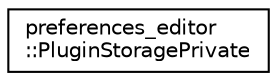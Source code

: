 digraph "Graphical Class Hierarchy"
{
 // LATEX_PDF_SIZE
  edge [fontname="Helvetica",fontsize="10",labelfontname="Helvetica",labelfontsize="10"];
  node [fontname="Helvetica",fontsize="10",shape=record];
  rankdir="LR";
  Node0 [label="preferences_editor\l::PluginStoragePrivate",height=0.2,width=0.4,color="black", fillcolor="white", style="filled",URL="$classpreferences__editor_1_1_plugin_storage_private.html",tooltip=" "];
}
